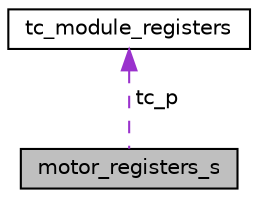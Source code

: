 digraph "motor_registers_s"
{
  edge [fontname="Helvetica",fontsize="10",labelfontname="Helvetica",labelfontsize="10"];
  node [fontname="Helvetica",fontsize="10",shape=record];
  Node1 [label="motor_registers_s",height=0.2,width=0.4,color="black", fillcolor="grey75", style="filled", fontcolor="black"];
  Node2 -> Node1 [dir="back",color="darkorchid3",fontsize="10",style="dashed",label=" tc_p" ,fontname="Helvetica"];
  Node2 [label="tc_module_registers",height=0.2,width=0.4,color="black", fillcolor="white", style="filled",URL="$structtc__module__registers.html"];
}
